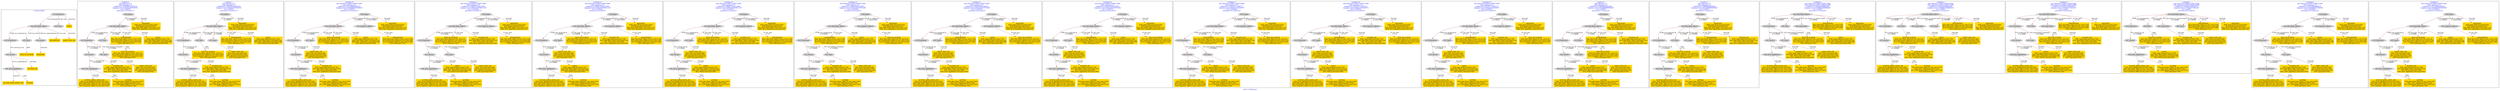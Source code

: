 digraph n0 {
fontcolor="blue"
remincross="true"
label="s08-s-17-edited.xml"
subgraph cluster_0 {
label="1-correct model"
n2[style="filled",color="white",fillcolor="lightgray",label="E12_Production1"];
n3[style="filled",color="white",fillcolor="lightgray",label="E21_Person1"];
n4[style="filled",color="white",fillcolor="lightgray",label="E82_Actor_Appellation1"];
n5[shape="plaintext",style="filled",fillcolor="gold",label="AUTHOR_URI"];
n6[style="filled",color="white",fillcolor="lightgray",label="E22_Man-Made_Object1"];
n7[style="filled",color="white",fillcolor="lightgray",label="E35_Title1"];
n8[style="filled",color="white",fillcolor="lightgray",label="E38_Image1"];
n9[shape="plaintext",style="filled",fillcolor="gold",label="DESCRIPTION"];
n10[style="filled",color="white",fillcolor="lightgray",label="E31_Document1"];
n11[style="filled",color="white",fillcolor="lightgray",label="E55_Type1"];
n12[shape="plaintext",style="filled",fillcolor="gold",label="VIDEO"];
n13[shape="plaintext",style="filled",fillcolor="gold",label="TITLE NO AUTHOR"];
n14[shape="plaintext",style="filled",fillcolor="gold",label="IMAGESRC"];
n15[shape="plaintext",style="filled",fillcolor="gold",label="VIDEO_TYPE_URI"];
n16[shape="plaintext",style="filled",fillcolor="gold",label="AUTHOR_APPELLATION_URI"];
n17[shape="plaintext",style="filled",fillcolor="gold",label="AUTHOR"];
}
subgraph cluster_1 {
label="candidate 0\nlink coherence:1.0\nnode coherence:1.0\nconfidence:0.31920962343262216\nmapping score:0.4814032078108741\ncost:13.99939\n-precision:0.79-recall:0.73"
n19[style="filled",color="white",fillcolor="lightgray",label="E12_Production1"];
n20[style="filled",color="white",fillcolor="lightgray",label="E21_Person1"];
n21[style="filled",color="white",fillcolor="lightgray",label="E55_Type1"];
n22[style="filled",color="white",fillcolor="lightgray",label="E82_Actor_Appellation1"];
n23[style="filled",color="white",fillcolor="lightgray",label="E22_Man-Made_Object1"];
n24[style="filled",color="white",fillcolor="lightgray",label="E35_Title1"];
n25[style="filled",color="white",fillcolor="lightgray",label="E38_Image1"];
n26[shape="plaintext",style="filled",fillcolor="gold",label="DESCRIPTION\n[E22_Man-Made_Object,P3_has_note,0.316]\n[E73_Information_Object,P3_has_note,0.29]\n[E33_Linguistic_Object,P3_has_note,0.266]\n[E35_Title,label,0.127]"];
n27[shape="plaintext",style="filled",fillcolor="gold",label="VIDEO\n[E40_Legal_Body,classLink,0.744]\n[E22_Man-Made_Object,classLink,0.14]\n[E82_Actor_Appellation,classLink,0.058]\n[E21_Person,classLink,0.058]"];
n28[shape="plaintext",style="filled",fillcolor="gold",label="TITLE NO AUTHOR\n[E22_Man-Made_Object,P3_has_note,0.3]\n[E73_Information_Object,P3_has_note,0.274]\n[E33_Linguistic_Object,P3_has_note,0.238]\n[E35_Title,label,0.187]"];
n29[shape="plaintext",style="filled",fillcolor="gold",label="AUTHOR_APPELLATION_URI\n[E82_Actor_Appellation,classLink,0.944]\n[E22_Man-Made_Object,P3_has_note,0.022]\n[E73_Information_Object,P3_has_note,0.019]\n[E33_Linguistic_Object,P3_has_note,0.015]"];
n30[shape="plaintext",style="filled",fillcolor="gold",label="VIDEO_TYPE_URI\n[E55_Type,classLink,0.446]\n[E74_Group,classLink,0.252]\n[E57_Material,classLink,0.224]\n[E55_Type,label,0.078]"];
n31[shape="plaintext",style="filled",fillcolor="gold",label="AUTHOR_URI\n[E40_Legal_Body,classLink,0.726]\n[E22_Man-Made_Object,classLink,0.144]\n[E21_Person,classLink,0.065]\n[E82_Actor_Appellation,classLink,0.064]"];
n32[shape="plaintext",style="filled",fillcolor="gold",label="AUTHOR\n[E22_Man-Made_Object,P3_has_note,0.303]\n[E82_Actor_Appellation,label,0.252]\n[E73_Information_Object,P3_has_note,0.251]\n[E35_Title,label,0.194]"];
n33[shape="plaintext",style="filled",fillcolor="gold",label="IMAGESRC\n[E40_Legal_Body,classLink,0.634]\n[E38_Image,classLink,0.203]\n[E22_Man-Made_Object,classLink,0.113]\n[E82_Actor_Appellation,classLink,0.05]"];
}
subgraph cluster_2 {
label="candidate 1\nlink coherence:1.0\nnode coherence:1.0\nconfidence:0.31920962343262216\nmapping score:0.4814032078108741\ncost:13.99943\n-precision:0.79-recall:0.73"
n35[style="filled",color="white",fillcolor="lightgray",label="E12_Production1"];
n36[style="filled",color="white",fillcolor="lightgray",label="E21_Person1"];
n37[style="filled",color="white",fillcolor="lightgray",label="E82_Actor_Appellation1"];
n38[style="filled",color="white",fillcolor="lightgray",label="E22_Man-Made_Object1"];
n39[style="filled",color="white",fillcolor="lightgray",label="E35_Title1"];
n40[style="filled",color="white",fillcolor="lightgray",label="E55_Type2"];
n41[style="filled",color="white",fillcolor="lightgray",label="E38_Image1"];
n42[shape="plaintext",style="filled",fillcolor="gold",label="DESCRIPTION\n[E22_Man-Made_Object,P3_has_note,0.316]\n[E73_Information_Object,P3_has_note,0.29]\n[E33_Linguistic_Object,P3_has_note,0.266]\n[E35_Title,label,0.127]"];
n43[shape="plaintext",style="filled",fillcolor="gold",label="VIDEO\n[E40_Legal_Body,classLink,0.744]\n[E22_Man-Made_Object,classLink,0.14]\n[E82_Actor_Appellation,classLink,0.058]\n[E21_Person,classLink,0.058]"];
n44[shape="plaintext",style="filled",fillcolor="gold",label="TITLE NO AUTHOR\n[E22_Man-Made_Object,P3_has_note,0.3]\n[E73_Information_Object,P3_has_note,0.274]\n[E33_Linguistic_Object,P3_has_note,0.238]\n[E35_Title,label,0.187]"];
n45[shape="plaintext",style="filled",fillcolor="gold",label="VIDEO_TYPE_URI\n[E55_Type,classLink,0.446]\n[E74_Group,classLink,0.252]\n[E57_Material,classLink,0.224]\n[E55_Type,label,0.078]"];
n46[shape="plaintext",style="filled",fillcolor="gold",label="AUTHOR_APPELLATION_URI\n[E82_Actor_Appellation,classLink,0.944]\n[E22_Man-Made_Object,P3_has_note,0.022]\n[E73_Information_Object,P3_has_note,0.019]\n[E33_Linguistic_Object,P3_has_note,0.015]"];
n47[shape="plaintext",style="filled",fillcolor="gold",label="AUTHOR_URI\n[E40_Legal_Body,classLink,0.726]\n[E22_Man-Made_Object,classLink,0.144]\n[E21_Person,classLink,0.065]\n[E82_Actor_Appellation,classLink,0.064]"];
n48[shape="plaintext",style="filled",fillcolor="gold",label="AUTHOR\n[E22_Man-Made_Object,P3_has_note,0.303]\n[E82_Actor_Appellation,label,0.252]\n[E73_Information_Object,P3_has_note,0.251]\n[E35_Title,label,0.194]"];
n49[shape="plaintext",style="filled",fillcolor="gold",label="IMAGESRC\n[E40_Legal_Body,classLink,0.634]\n[E38_Image,classLink,0.203]\n[E22_Man-Made_Object,classLink,0.113]\n[E82_Actor_Appellation,classLink,0.05]"];
}
subgraph cluster_3 {
label="candidate 10\nlink coherence:0.9285714285714286\nnode coherence:1.0\nconfidence:0.3271468428596732\nmapping score:0.48404894761989103\ncost:113.009572\n-precision:0.57-recall:0.53"
n51[style="filled",color="white",fillcolor="lightgray",label="E12_Production1"];
n52[style="filled",color="white",fillcolor="lightgray",label="E21_Person1"];
n53[style="filled",color="white",fillcolor="lightgray",label="E82_Actor_Appellation1"];
n54[style="filled",color="white",fillcolor="lightgray",label="E22_Man-Made_Object1"];
n55[style="filled",color="white",fillcolor="lightgray",label="E55_Type3"];
n56[style="filled",color="white",fillcolor="lightgray",label="E38_Image1"];
n57[style="filled",color="white",fillcolor="lightgray",label="E33_Linguistic_Object2"];
n58[shape="plaintext",style="filled",fillcolor="gold",label="TITLE NO AUTHOR\n[E22_Man-Made_Object,P3_has_note,0.3]\n[E73_Information_Object,P3_has_note,0.274]\n[E33_Linguistic_Object,P3_has_note,0.238]\n[E35_Title,label,0.187]"];
n59[shape="plaintext",style="filled",fillcolor="gold",label="DESCRIPTION\n[E22_Man-Made_Object,P3_has_note,0.316]\n[E73_Information_Object,P3_has_note,0.29]\n[E33_Linguistic_Object,P3_has_note,0.266]\n[E35_Title,label,0.127]"];
n60[shape="plaintext",style="filled",fillcolor="gold",label="VIDEO\n[E40_Legal_Body,classLink,0.744]\n[E22_Man-Made_Object,classLink,0.14]\n[E82_Actor_Appellation,classLink,0.058]\n[E21_Person,classLink,0.058]"];
n61[shape="plaintext",style="filled",fillcolor="gold",label="AUTHOR_APPELLATION_URI\n[E82_Actor_Appellation,classLink,0.944]\n[E22_Man-Made_Object,P3_has_note,0.022]\n[E73_Information_Object,P3_has_note,0.019]\n[E33_Linguistic_Object,P3_has_note,0.015]"];
n62[shape="plaintext",style="filled",fillcolor="gold",label="VIDEO_TYPE_URI\n[E55_Type,classLink,0.446]\n[E74_Group,classLink,0.252]\n[E57_Material,classLink,0.224]\n[E55_Type,label,0.078]"];
n63[shape="plaintext",style="filled",fillcolor="gold",label="AUTHOR_URI\n[E40_Legal_Body,classLink,0.726]\n[E22_Man-Made_Object,classLink,0.144]\n[E21_Person,classLink,0.065]\n[E82_Actor_Appellation,classLink,0.064]"];
n64[shape="plaintext",style="filled",fillcolor="gold",label="AUTHOR\n[E22_Man-Made_Object,P3_has_note,0.303]\n[E82_Actor_Appellation,label,0.252]\n[E73_Information_Object,P3_has_note,0.251]\n[E35_Title,label,0.194]"];
n65[shape="plaintext",style="filled",fillcolor="gold",label="IMAGESRC\n[E40_Legal_Body,classLink,0.634]\n[E38_Image,classLink,0.203]\n[E22_Man-Made_Object,classLink,0.113]\n[E82_Actor_Appellation,classLink,0.05]"];
}
subgraph cluster_4 {
label="candidate 11\nlink coherence:0.9285714285714286\nnode coherence:1.0\nconfidence:0.32680712342733464\nmapping score:0.48393570780911155\ncost:113.009492\n-precision:0.5-recall:0.47"
n67[style="filled",color="white",fillcolor="lightgray",label="E12_Production1"];
n68[style="filled",color="white",fillcolor="lightgray",label="E21_Person1"];
n69[style="filled",color="white",fillcolor="lightgray",label="E55_Type1"];
n70[style="filled",color="white",fillcolor="lightgray",label="E82_Actor_Appellation1"];
n71[style="filled",color="white",fillcolor="lightgray",label="E22_Man-Made_Object1"];
n72[style="filled",color="white",fillcolor="lightgray",label="E38_Image1"];
n73[style="filled",color="white",fillcolor="lightgray",label="E33_Linguistic_Object2"];
n74[shape="plaintext",style="filled",fillcolor="gold",label="TITLE NO AUTHOR\n[E22_Man-Made_Object,P3_has_note,0.3]\n[E73_Information_Object,P3_has_note,0.274]\n[E33_Linguistic_Object,P3_has_note,0.238]\n[E35_Title,label,0.187]"];
n75[shape="plaintext",style="filled",fillcolor="gold",label="DESCRIPTION\n[E22_Man-Made_Object,P3_has_note,0.316]\n[E73_Information_Object,P3_has_note,0.29]\n[E33_Linguistic_Object,P3_has_note,0.266]\n[E35_Title,label,0.127]"];
n76[shape="plaintext",style="filled",fillcolor="gold",label="AUTHOR_URI\n[E40_Legal_Body,classLink,0.726]\n[E22_Man-Made_Object,classLink,0.144]\n[E21_Person,classLink,0.065]\n[E82_Actor_Appellation,classLink,0.064]"];
n77[shape="plaintext",style="filled",fillcolor="gold",label="AUTHOR_APPELLATION_URI\n[E82_Actor_Appellation,classLink,0.944]\n[E22_Man-Made_Object,P3_has_note,0.022]\n[E73_Information_Object,P3_has_note,0.019]\n[E33_Linguistic_Object,P3_has_note,0.015]"];
n78[shape="plaintext",style="filled",fillcolor="gold",label="VIDEO_TYPE_URI\n[E55_Type,classLink,0.446]\n[E74_Group,classLink,0.252]\n[E57_Material,classLink,0.224]\n[E55_Type,label,0.078]"];
n79[shape="plaintext",style="filled",fillcolor="gold",label="VIDEO\n[E40_Legal_Body,classLink,0.744]\n[E22_Man-Made_Object,classLink,0.14]\n[E82_Actor_Appellation,classLink,0.058]\n[E21_Person,classLink,0.058]"];
n80[shape="plaintext",style="filled",fillcolor="gold",label="AUTHOR\n[E22_Man-Made_Object,P3_has_note,0.303]\n[E82_Actor_Appellation,label,0.252]\n[E73_Information_Object,P3_has_note,0.251]\n[E35_Title,label,0.194]"];
n81[shape="plaintext",style="filled",fillcolor="gold",label="IMAGESRC\n[E40_Legal_Body,classLink,0.634]\n[E38_Image,classLink,0.203]\n[E22_Man-Made_Object,classLink,0.113]\n[E82_Actor_Appellation,classLink,0.05]"];
}
subgraph cluster_5 {
label="candidate 12\nlink coherence:0.9285714285714286\nnode coherence:1.0\nconfidence:0.32680712342733464\nmapping score:0.48393570780911155\ncost:113.009532\n-precision:0.5-recall:0.47"
n83[style="filled",color="white",fillcolor="lightgray",label="E12_Production1"];
n84[style="filled",color="white",fillcolor="lightgray",label="E21_Person1"];
n85[style="filled",color="white",fillcolor="lightgray",label="E82_Actor_Appellation1"];
n86[style="filled",color="white",fillcolor="lightgray",label="E22_Man-Made_Object1"];
n87[style="filled",color="white",fillcolor="lightgray",label="E55_Type2"];
n88[style="filled",color="white",fillcolor="lightgray",label="E38_Image1"];
n89[style="filled",color="white",fillcolor="lightgray",label="E33_Linguistic_Object2"];
n90[shape="plaintext",style="filled",fillcolor="gold",label="TITLE NO AUTHOR\n[E22_Man-Made_Object,P3_has_note,0.3]\n[E73_Information_Object,P3_has_note,0.274]\n[E33_Linguistic_Object,P3_has_note,0.238]\n[E35_Title,label,0.187]"];
n91[shape="plaintext",style="filled",fillcolor="gold",label="DESCRIPTION\n[E22_Man-Made_Object,P3_has_note,0.316]\n[E73_Information_Object,P3_has_note,0.29]\n[E33_Linguistic_Object,P3_has_note,0.266]\n[E35_Title,label,0.127]"];
n92[shape="plaintext",style="filled",fillcolor="gold",label="AUTHOR_URI\n[E40_Legal_Body,classLink,0.726]\n[E22_Man-Made_Object,classLink,0.144]\n[E21_Person,classLink,0.065]\n[E82_Actor_Appellation,classLink,0.064]"];
n93[shape="plaintext",style="filled",fillcolor="gold",label="VIDEO_TYPE_URI\n[E55_Type,classLink,0.446]\n[E74_Group,classLink,0.252]\n[E57_Material,classLink,0.224]\n[E55_Type,label,0.078]"];
n94[shape="plaintext",style="filled",fillcolor="gold",label="AUTHOR_APPELLATION_URI\n[E82_Actor_Appellation,classLink,0.944]\n[E22_Man-Made_Object,P3_has_note,0.022]\n[E73_Information_Object,P3_has_note,0.019]\n[E33_Linguistic_Object,P3_has_note,0.015]"];
n95[shape="plaintext",style="filled",fillcolor="gold",label="VIDEO\n[E40_Legal_Body,classLink,0.744]\n[E22_Man-Made_Object,classLink,0.14]\n[E82_Actor_Appellation,classLink,0.058]\n[E21_Person,classLink,0.058]"];
n96[shape="plaintext",style="filled",fillcolor="gold",label="AUTHOR\n[E22_Man-Made_Object,P3_has_note,0.303]\n[E82_Actor_Appellation,label,0.252]\n[E73_Information_Object,P3_has_note,0.251]\n[E35_Title,label,0.194]"];
n97[shape="plaintext",style="filled",fillcolor="gold",label="IMAGESRC\n[E40_Legal_Body,classLink,0.634]\n[E38_Image,classLink,0.203]\n[E22_Man-Made_Object,classLink,0.113]\n[E82_Actor_Appellation,classLink,0.05]"];
}
subgraph cluster_6 {
label="candidate 13\nlink coherence:0.9285714285714286\nnode coherence:1.0\nconfidence:0.32680712342733464\nmapping score:0.48393570780911155\ncost:113.009572\n-precision:0.5-recall:0.47"
n99[style="filled",color="white",fillcolor="lightgray",label="E12_Production1"];
n100[style="filled",color="white",fillcolor="lightgray",label="E21_Person1"];
n101[style="filled",color="white",fillcolor="lightgray",label="E82_Actor_Appellation1"];
n102[style="filled",color="white",fillcolor="lightgray",label="E22_Man-Made_Object1"];
n103[style="filled",color="white",fillcolor="lightgray",label="E55_Type3"];
n104[style="filled",color="white",fillcolor="lightgray",label="E38_Image1"];
n105[style="filled",color="white",fillcolor="lightgray",label="E33_Linguistic_Object2"];
n106[shape="plaintext",style="filled",fillcolor="gold",label="TITLE NO AUTHOR\n[E22_Man-Made_Object,P3_has_note,0.3]\n[E73_Information_Object,P3_has_note,0.274]\n[E33_Linguistic_Object,P3_has_note,0.238]\n[E35_Title,label,0.187]"];
n107[shape="plaintext",style="filled",fillcolor="gold",label="DESCRIPTION\n[E22_Man-Made_Object,P3_has_note,0.316]\n[E73_Information_Object,P3_has_note,0.29]\n[E33_Linguistic_Object,P3_has_note,0.266]\n[E35_Title,label,0.127]"];
n108[shape="plaintext",style="filled",fillcolor="gold",label="AUTHOR_URI\n[E40_Legal_Body,classLink,0.726]\n[E22_Man-Made_Object,classLink,0.144]\n[E21_Person,classLink,0.065]\n[E82_Actor_Appellation,classLink,0.064]"];
n109[shape="plaintext",style="filled",fillcolor="gold",label="AUTHOR_APPELLATION_URI\n[E82_Actor_Appellation,classLink,0.944]\n[E22_Man-Made_Object,P3_has_note,0.022]\n[E73_Information_Object,P3_has_note,0.019]\n[E33_Linguistic_Object,P3_has_note,0.015]"];
n110[shape="plaintext",style="filled",fillcolor="gold",label="VIDEO_TYPE_URI\n[E55_Type,classLink,0.446]\n[E74_Group,classLink,0.252]\n[E57_Material,classLink,0.224]\n[E55_Type,label,0.078]"];
n111[shape="plaintext",style="filled",fillcolor="gold",label="VIDEO\n[E40_Legal_Body,classLink,0.744]\n[E22_Man-Made_Object,classLink,0.14]\n[E82_Actor_Appellation,classLink,0.058]\n[E21_Person,classLink,0.058]"];
n112[shape="plaintext",style="filled",fillcolor="gold",label="AUTHOR\n[E22_Man-Made_Object,P3_has_note,0.303]\n[E82_Actor_Appellation,label,0.252]\n[E73_Information_Object,P3_has_note,0.251]\n[E35_Title,label,0.194]"];
n113[shape="plaintext",style="filled",fillcolor="gold",label="IMAGESRC\n[E40_Legal_Body,classLink,0.634]\n[E38_Image,classLink,0.203]\n[E22_Man-Made_Object,classLink,0.113]\n[E82_Actor_Appellation,classLink,0.05]"];
}
subgraph cluster_7 {
label="candidate 14\nlink coherence:0.9285714285714286\nnode coherence:1.0\nconfidence:0.32554443081220974\nmapping score:0.48351481027073656\ncost:113.009492\n-precision:0.64-recall:0.6"
n115[style="filled",color="white",fillcolor="lightgray",label="E12_Production1"];
n116[style="filled",color="white",fillcolor="lightgray",label="E21_Person1"];
n117[style="filled",color="white",fillcolor="lightgray",label="E55_Type1"];
n118[style="filled",color="white",fillcolor="lightgray",label="E82_Actor_Appellation1"];
n119[style="filled",color="white",fillcolor="lightgray",label="E22_Man-Made_Object1"];
n120[style="filled",color="white",fillcolor="lightgray",label="E38_Image1"];
n121[style="filled",color="white",fillcolor="lightgray",label="E33_Linguistic_Object2"];
n122[shape="plaintext",style="filled",fillcolor="gold",label="TITLE NO AUTHOR\n[E22_Man-Made_Object,P3_has_note,0.3]\n[E73_Information_Object,P3_has_note,0.274]\n[E33_Linguistic_Object,P3_has_note,0.238]\n[E35_Title,label,0.187]"];
n123[shape="plaintext",style="filled",fillcolor="gold",label="DESCRIPTION\n[E22_Man-Made_Object,P3_has_note,0.316]\n[E73_Information_Object,P3_has_note,0.29]\n[E33_Linguistic_Object,P3_has_note,0.266]\n[E35_Title,label,0.127]"];
n124[shape="plaintext",style="filled",fillcolor="gold",label="VIDEO\n[E40_Legal_Body,classLink,0.744]\n[E22_Man-Made_Object,classLink,0.14]\n[E82_Actor_Appellation,classLink,0.058]\n[E21_Person,classLink,0.058]"];
n125[shape="plaintext",style="filled",fillcolor="gold",label="AUTHOR_APPELLATION_URI\n[E82_Actor_Appellation,classLink,0.944]\n[E22_Man-Made_Object,P3_has_note,0.022]\n[E73_Information_Object,P3_has_note,0.019]\n[E33_Linguistic_Object,P3_has_note,0.015]"];
n126[shape="plaintext",style="filled",fillcolor="gold",label="VIDEO_TYPE_URI\n[E55_Type,classLink,0.446]\n[E74_Group,classLink,0.252]\n[E57_Material,classLink,0.224]\n[E55_Type,label,0.078]"];
n127[shape="plaintext",style="filled",fillcolor="gold",label="AUTHOR_URI\n[E40_Legal_Body,classLink,0.726]\n[E22_Man-Made_Object,classLink,0.144]\n[E21_Person,classLink,0.065]\n[E82_Actor_Appellation,classLink,0.064]"];
n128[shape="plaintext",style="filled",fillcolor="gold",label="AUTHOR\n[E22_Man-Made_Object,P3_has_note,0.303]\n[E82_Actor_Appellation,label,0.252]\n[E73_Information_Object,P3_has_note,0.251]\n[E35_Title,label,0.194]"];
n129[shape="plaintext",style="filled",fillcolor="gold",label="IMAGESRC\n[E40_Legal_Body,classLink,0.634]\n[E38_Image,classLink,0.203]\n[E22_Man-Made_Object,classLink,0.113]\n[E82_Actor_Appellation,classLink,0.05]"];
}
subgraph cluster_8 {
label="candidate 15\nlink coherence:0.9285714285714286\nnode coherence:1.0\nconfidence:0.32554443081220974\nmapping score:0.48351481027073656\ncost:113.009532\n-precision:0.64-recall:0.6"
n131[style="filled",color="white",fillcolor="lightgray",label="E12_Production1"];
n132[style="filled",color="white",fillcolor="lightgray",label="E21_Person1"];
n133[style="filled",color="white",fillcolor="lightgray",label="E82_Actor_Appellation1"];
n134[style="filled",color="white",fillcolor="lightgray",label="E22_Man-Made_Object1"];
n135[style="filled",color="white",fillcolor="lightgray",label="E55_Type2"];
n136[style="filled",color="white",fillcolor="lightgray",label="E38_Image1"];
n137[style="filled",color="white",fillcolor="lightgray",label="E33_Linguistic_Object2"];
n138[shape="plaintext",style="filled",fillcolor="gold",label="TITLE NO AUTHOR\n[E22_Man-Made_Object,P3_has_note,0.3]\n[E73_Information_Object,P3_has_note,0.274]\n[E33_Linguistic_Object,P3_has_note,0.238]\n[E35_Title,label,0.187]"];
n139[shape="plaintext",style="filled",fillcolor="gold",label="DESCRIPTION\n[E22_Man-Made_Object,P3_has_note,0.316]\n[E73_Information_Object,P3_has_note,0.29]\n[E33_Linguistic_Object,P3_has_note,0.266]\n[E35_Title,label,0.127]"];
n140[shape="plaintext",style="filled",fillcolor="gold",label="VIDEO\n[E40_Legal_Body,classLink,0.744]\n[E22_Man-Made_Object,classLink,0.14]\n[E82_Actor_Appellation,classLink,0.058]\n[E21_Person,classLink,0.058]"];
n141[shape="plaintext",style="filled",fillcolor="gold",label="VIDEO_TYPE_URI\n[E55_Type,classLink,0.446]\n[E74_Group,classLink,0.252]\n[E57_Material,classLink,0.224]\n[E55_Type,label,0.078]"];
n142[shape="plaintext",style="filled",fillcolor="gold",label="AUTHOR_APPELLATION_URI\n[E82_Actor_Appellation,classLink,0.944]\n[E22_Man-Made_Object,P3_has_note,0.022]\n[E73_Information_Object,P3_has_note,0.019]\n[E33_Linguistic_Object,P3_has_note,0.015]"];
n143[shape="plaintext",style="filled",fillcolor="gold",label="AUTHOR_URI\n[E40_Legal_Body,classLink,0.726]\n[E22_Man-Made_Object,classLink,0.144]\n[E21_Person,classLink,0.065]\n[E82_Actor_Appellation,classLink,0.064]"];
n144[shape="plaintext",style="filled",fillcolor="gold",label="AUTHOR\n[E22_Man-Made_Object,P3_has_note,0.303]\n[E82_Actor_Appellation,label,0.252]\n[E73_Information_Object,P3_has_note,0.251]\n[E35_Title,label,0.194]"];
n145[shape="plaintext",style="filled",fillcolor="gold",label="IMAGESRC\n[E40_Legal_Body,classLink,0.634]\n[E38_Image,classLink,0.203]\n[E22_Man-Made_Object,classLink,0.113]\n[E82_Actor_Appellation,classLink,0.05]"];
}
subgraph cluster_9 {
label="candidate 16\nlink coherence:0.9285714285714286\nnode coherence:1.0\nconfidence:0.32554443081220974\nmapping score:0.48351481027073656\ncost:113.009572\n-precision:0.64-recall:0.6"
n147[style="filled",color="white",fillcolor="lightgray",label="E12_Production1"];
n148[style="filled",color="white",fillcolor="lightgray",label="E21_Person1"];
n149[style="filled",color="white",fillcolor="lightgray",label="E82_Actor_Appellation1"];
n150[style="filled",color="white",fillcolor="lightgray",label="E22_Man-Made_Object1"];
n151[style="filled",color="white",fillcolor="lightgray",label="E55_Type3"];
n152[style="filled",color="white",fillcolor="lightgray",label="E38_Image1"];
n153[style="filled",color="white",fillcolor="lightgray",label="E33_Linguistic_Object2"];
n154[shape="plaintext",style="filled",fillcolor="gold",label="TITLE NO AUTHOR\n[E22_Man-Made_Object,P3_has_note,0.3]\n[E73_Information_Object,P3_has_note,0.274]\n[E33_Linguistic_Object,P3_has_note,0.238]\n[E35_Title,label,0.187]"];
n155[shape="plaintext",style="filled",fillcolor="gold",label="DESCRIPTION\n[E22_Man-Made_Object,P3_has_note,0.316]\n[E73_Information_Object,P3_has_note,0.29]\n[E33_Linguistic_Object,P3_has_note,0.266]\n[E35_Title,label,0.127]"];
n156[shape="plaintext",style="filled",fillcolor="gold",label="VIDEO\n[E40_Legal_Body,classLink,0.744]\n[E22_Man-Made_Object,classLink,0.14]\n[E82_Actor_Appellation,classLink,0.058]\n[E21_Person,classLink,0.058]"];
n157[shape="plaintext",style="filled",fillcolor="gold",label="AUTHOR_APPELLATION_URI\n[E82_Actor_Appellation,classLink,0.944]\n[E22_Man-Made_Object,P3_has_note,0.022]\n[E73_Information_Object,P3_has_note,0.019]\n[E33_Linguistic_Object,P3_has_note,0.015]"];
n158[shape="plaintext",style="filled",fillcolor="gold",label="VIDEO_TYPE_URI\n[E55_Type,classLink,0.446]\n[E74_Group,classLink,0.252]\n[E57_Material,classLink,0.224]\n[E55_Type,label,0.078]"];
n159[shape="plaintext",style="filled",fillcolor="gold",label="AUTHOR_URI\n[E40_Legal_Body,classLink,0.726]\n[E22_Man-Made_Object,classLink,0.144]\n[E21_Person,classLink,0.065]\n[E82_Actor_Appellation,classLink,0.064]"];
n160[shape="plaintext",style="filled",fillcolor="gold",label="AUTHOR\n[E22_Man-Made_Object,P3_has_note,0.303]\n[E82_Actor_Appellation,label,0.252]\n[E73_Information_Object,P3_has_note,0.251]\n[E35_Title,label,0.194]"];
n161[shape="plaintext",style="filled",fillcolor="gold",label="IMAGESRC\n[E40_Legal_Body,classLink,0.634]\n[E38_Image,classLink,0.203]\n[E22_Man-Made_Object,classLink,0.113]\n[E82_Actor_Appellation,classLink,0.05]"];
}
subgraph cluster_10 {
label="candidate 17\nlink coherence:0.9285714285714286\nnode coherence:1.0\nconfidence:0.32520471137987117\nmapping score:0.4834015704599571\ncost:113.009492\n-precision:0.57-recall:0.53"
n163[style="filled",color="white",fillcolor="lightgray",label="E12_Production1"];
n164[style="filled",color="white",fillcolor="lightgray",label="E21_Person1"];
n165[style="filled",color="white",fillcolor="lightgray",label="E55_Type1"];
n166[style="filled",color="white",fillcolor="lightgray",label="E82_Actor_Appellation1"];
n167[style="filled",color="white",fillcolor="lightgray",label="E22_Man-Made_Object1"];
n168[style="filled",color="white",fillcolor="lightgray",label="E38_Image1"];
n169[style="filled",color="white",fillcolor="lightgray",label="E33_Linguistic_Object2"];
n170[shape="plaintext",style="filled",fillcolor="gold",label="TITLE NO AUTHOR\n[E22_Man-Made_Object,P3_has_note,0.3]\n[E73_Information_Object,P3_has_note,0.274]\n[E33_Linguistic_Object,P3_has_note,0.238]\n[E35_Title,label,0.187]"];
n171[shape="plaintext",style="filled",fillcolor="gold",label="DESCRIPTION\n[E22_Man-Made_Object,P3_has_note,0.316]\n[E73_Information_Object,P3_has_note,0.29]\n[E33_Linguistic_Object,P3_has_note,0.266]\n[E35_Title,label,0.127]"];
n172[shape="plaintext",style="filled",fillcolor="gold",label="AUTHOR_URI\n[E40_Legal_Body,classLink,0.726]\n[E22_Man-Made_Object,classLink,0.144]\n[E21_Person,classLink,0.065]\n[E82_Actor_Appellation,classLink,0.064]"];
n173[shape="plaintext",style="filled",fillcolor="gold",label="AUTHOR_APPELLATION_URI\n[E82_Actor_Appellation,classLink,0.944]\n[E22_Man-Made_Object,P3_has_note,0.022]\n[E73_Information_Object,P3_has_note,0.019]\n[E33_Linguistic_Object,P3_has_note,0.015]"];
n174[shape="plaintext",style="filled",fillcolor="gold",label="VIDEO_TYPE_URI\n[E55_Type,classLink,0.446]\n[E74_Group,classLink,0.252]\n[E57_Material,classLink,0.224]\n[E55_Type,label,0.078]"];
n175[shape="plaintext",style="filled",fillcolor="gold",label="VIDEO\n[E40_Legal_Body,classLink,0.744]\n[E22_Man-Made_Object,classLink,0.14]\n[E82_Actor_Appellation,classLink,0.058]\n[E21_Person,classLink,0.058]"];
n176[shape="plaintext",style="filled",fillcolor="gold",label="AUTHOR\n[E22_Man-Made_Object,P3_has_note,0.303]\n[E82_Actor_Appellation,label,0.252]\n[E73_Information_Object,P3_has_note,0.251]\n[E35_Title,label,0.194]"];
n177[shape="plaintext",style="filled",fillcolor="gold",label="IMAGESRC\n[E40_Legal_Body,classLink,0.634]\n[E38_Image,classLink,0.203]\n[E22_Man-Made_Object,classLink,0.113]\n[E82_Actor_Appellation,classLink,0.05]"];
}
subgraph cluster_11 {
label="candidate 18\nlink coherence:0.9285714285714286\nnode coherence:1.0\nconfidence:0.32520471137987117\nmapping score:0.4834015704599571\ncost:113.009532\n-precision:0.57-recall:0.53"
n179[style="filled",color="white",fillcolor="lightgray",label="E12_Production1"];
n180[style="filled",color="white",fillcolor="lightgray",label="E21_Person1"];
n181[style="filled",color="white",fillcolor="lightgray",label="E82_Actor_Appellation1"];
n182[style="filled",color="white",fillcolor="lightgray",label="E22_Man-Made_Object1"];
n183[style="filled",color="white",fillcolor="lightgray",label="E55_Type2"];
n184[style="filled",color="white",fillcolor="lightgray",label="E38_Image1"];
n185[style="filled",color="white",fillcolor="lightgray",label="E33_Linguistic_Object2"];
n186[shape="plaintext",style="filled",fillcolor="gold",label="TITLE NO AUTHOR\n[E22_Man-Made_Object,P3_has_note,0.3]\n[E73_Information_Object,P3_has_note,0.274]\n[E33_Linguistic_Object,P3_has_note,0.238]\n[E35_Title,label,0.187]"];
n187[shape="plaintext",style="filled",fillcolor="gold",label="DESCRIPTION\n[E22_Man-Made_Object,P3_has_note,0.316]\n[E73_Information_Object,P3_has_note,0.29]\n[E33_Linguistic_Object,P3_has_note,0.266]\n[E35_Title,label,0.127]"];
n188[shape="plaintext",style="filled",fillcolor="gold",label="AUTHOR_URI\n[E40_Legal_Body,classLink,0.726]\n[E22_Man-Made_Object,classLink,0.144]\n[E21_Person,classLink,0.065]\n[E82_Actor_Appellation,classLink,0.064]"];
n189[shape="plaintext",style="filled",fillcolor="gold",label="VIDEO_TYPE_URI\n[E55_Type,classLink,0.446]\n[E74_Group,classLink,0.252]\n[E57_Material,classLink,0.224]\n[E55_Type,label,0.078]"];
n190[shape="plaintext",style="filled",fillcolor="gold",label="AUTHOR_APPELLATION_URI\n[E82_Actor_Appellation,classLink,0.944]\n[E22_Man-Made_Object,P3_has_note,0.022]\n[E73_Information_Object,P3_has_note,0.019]\n[E33_Linguistic_Object,P3_has_note,0.015]"];
n191[shape="plaintext",style="filled",fillcolor="gold",label="VIDEO\n[E40_Legal_Body,classLink,0.744]\n[E22_Man-Made_Object,classLink,0.14]\n[E82_Actor_Appellation,classLink,0.058]\n[E21_Person,classLink,0.058]"];
n192[shape="plaintext",style="filled",fillcolor="gold",label="AUTHOR\n[E22_Man-Made_Object,P3_has_note,0.303]\n[E82_Actor_Appellation,label,0.252]\n[E73_Information_Object,P3_has_note,0.251]\n[E35_Title,label,0.194]"];
n193[shape="plaintext",style="filled",fillcolor="gold",label="IMAGESRC\n[E40_Legal_Body,classLink,0.634]\n[E38_Image,classLink,0.203]\n[E22_Man-Made_Object,classLink,0.113]\n[E82_Actor_Appellation,classLink,0.05]"];
}
subgraph cluster_12 {
label="candidate 19\nlink coherence:0.9285714285714286\nnode coherence:1.0\nconfidence:0.32520471137987117\nmapping score:0.4834015704599571\ncost:113.009572\n-precision:0.57-recall:0.53"
n195[style="filled",color="white",fillcolor="lightgray",label="E12_Production1"];
n196[style="filled",color="white",fillcolor="lightgray",label="E21_Person1"];
n197[style="filled",color="white",fillcolor="lightgray",label="E82_Actor_Appellation1"];
n198[style="filled",color="white",fillcolor="lightgray",label="E22_Man-Made_Object1"];
n199[style="filled",color="white",fillcolor="lightgray",label="E55_Type3"];
n200[style="filled",color="white",fillcolor="lightgray",label="E38_Image1"];
n201[style="filled",color="white",fillcolor="lightgray",label="E33_Linguistic_Object2"];
n202[shape="plaintext",style="filled",fillcolor="gold",label="TITLE NO AUTHOR\n[E22_Man-Made_Object,P3_has_note,0.3]\n[E73_Information_Object,P3_has_note,0.274]\n[E33_Linguistic_Object,P3_has_note,0.238]\n[E35_Title,label,0.187]"];
n203[shape="plaintext",style="filled",fillcolor="gold",label="DESCRIPTION\n[E22_Man-Made_Object,P3_has_note,0.316]\n[E73_Information_Object,P3_has_note,0.29]\n[E33_Linguistic_Object,P3_has_note,0.266]\n[E35_Title,label,0.127]"];
n204[shape="plaintext",style="filled",fillcolor="gold",label="AUTHOR_URI\n[E40_Legal_Body,classLink,0.726]\n[E22_Man-Made_Object,classLink,0.144]\n[E21_Person,classLink,0.065]\n[E82_Actor_Appellation,classLink,0.064]"];
n205[shape="plaintext",style="filled",fillcolor="gold",label="AUTHOR_APPELLATION_URI\n[E82_Actor_Appellation,classLink,0.944]\n[E22_Man-Made_Object,P3_has_note,0.022]\n[E73_Information_Object,P3_has_note,0.019]\n[E33_Linguistic_Object,P3_has_note,0.015]"];
n206[shape="plaintext",style="filled",fillcolor="gold",label="VIDEO_TYPE_URI\n[E55_Type,classLink,0.446]\n[E74_Group,classLink,0.252]\n[E57_Material,classLink,0.224]\n[E55_Type,label,0.078]"];
n207[shape="plaintext",style="filled",fillcolor="gold",label="VIDEO\n[E40_Legal_Body,classLink,0.744]\n[E22_Man-Made_Object,classLink,0.14]\n[E82_Actor_Appellation,classLink,0.058]\n[E21_Person,classLink,0.058]"];
n208[shape="plaintext",style="filled",fillcolor="gold",label="AUTHOR\n[E22_Man-Made_Object,P3_has_note,0.303]\n[E82_Actor_Appellation,label,0.252]\n[E73_Information_Object,P3_has_note,0.251]\n[E35_Title,label,0.194]"];
n209[shape="plaintext",style="filled",fillcolor="gold",label="IMAGESRC\n[E40_Legal_Body,classLink,0.634]\n[E38_Image,classLink,0.203]\n[E22_Man-Made_Object,classLink,0.113]\n[E82_Actor_Appellation,classLink,0.05]"];
}
subgraph cluster_13 {
label="candidate 2\nlink coherence:1.0\nnode coherence:1.0\nconfidence:0.3188699040002836\nmapping score:0.48128996800009455\ncost:13.99939\n-precision:0.71-recall:0.67"
n211[style="filled",color="white",fillcolor="lightgray",label="E12_Production1"];
n212[style="filled",color="white",fillcolor="lightgray",label="E21_Person1"];
n213[style="filled",color="white",fillcolor="lightgray",label="E55_Type1"];
n214[style="filled",color="white",fillcolor="lightgray",label="E82_Actor_Appellation1"];
n215[style="filled",color="white",fillcolor="lightgray",label="E22_Man-Made_Object1"];
n216[style="filled",color="white",fillcolor="lightgray",label="E35_Title1"];
n217[style="filled",color="white",fillcolor="lightgray",label="E38_Image1"];
n218[shape="plaintext",style="filled",fillcolor="gold",label="DESCRIPTION\n[E22_Man-Made_Object,P3_has_note,0.316]\n[E73_Information_Object,P3_has_note,0.29]\n[E33_Linguistic_Object,P3_has_note,0.266]\n[E35_Title,label,0.127]"];
n219[shape="plaintext",style="filled",fillcolor="gold",label="AUTHOR_URI\n[E40_Legal_Body,classLink,0.726]\n[E22_Man-Made_Object,classLink,0.144]\n[E21_Person,classLink,0.065]\n[E82_Actor_Appellation,classLink,0.064]"];
n220[shape="plaintext",style="filled",fillcolor="gold",label="TITLE NO AUTHOR\n[E22_Man-Made_Object,P3_has_note,0.3]\n[E73_Information_Object,P3_has_note,0.274]\n[E33_Linguistic_Object,P3_has_note,0.238]\n[E35_Title,label,0.187]"];
n221[shape="plaintext",style="filled",fillcolor="gold",label="AUTHOR_APPELLATION_URI\n[E82_Actor_Appellation,classLink,0.944]\n[E22_Man-Made_Object,P3_has_note,0.022]\n[E73_Information_Object,P3_has_note,0.019]\n[E33_Linguistic_Object,P3_has_note,0.015]"];
n222[shape="plaintext",style="filled",fillcolor="gold",label="VIDEO_TYPE_URI\n[E55_Type,classLink,0.446]\n[E74_Group,classLink,0.252]\n[E57_Material,classLink,0.224]\n[E55_Type,label,0.078]"];
n223[shape="plaintext",style="filled",fillcolor="gold",label="VIDEO\n[E40_Legal_Body,classLink,0.744]\n[E22_Man-Made_Object,classLink,0.14]\n[E82_Actor_Appellation,classLink,0.058]\n[E21_Person,classLink,0.058]"];
n224[shape="plaintext",style="filled",fillcolor="gold",label="AUTHOR\n[E22_Man-Made_Object,P3_has_note,0.303]\n[E82_Actor_Appellation,label,0.252]\n[E73_Information_Object,P3_has_note,0.251]\n[E35_Title,label,0.194]"];
n225[shape="plaintext",style="filled",fillcolor="gold",label="IMAGESRC\n[E40_Legal_Body,classLink,0.634]\n[E38_Image,classLink,0.203]\n[E22_Man-Made_Object,classLink,0.113]\n[E82_Actor_Appellation,classLink,0.05]"];
}
subgraph cluster_14 {
label="candidate 3\nlink coherence:1.0\nnode coherence:1.0\nconfidence:0.3188699040002836\nmapping score:0.48128996800009455\ncost:13.99943\n-precision:0.71-recall:0.67"
n227[style="filled",color="white",fillcolor="lightgray",label="E12_Production1"];
n228[style="filled",color="white",fillcolor="lightgray",label="E21_Person1"];
n229[style="filled",color="white",fillcolor="lightgray",label="E82_Actor_Appellation1"];
n230[style="filled",color="white",fillcolor="lightgray",label="E22_Man-Made_Object1"];
n231[style="filled",color="white",fillcolor="lightgray",label="E35_Title1"];
n232[style="filled",color="white",fillcolor="lightgray",label="E55_Type2"];
n233[style="filled",color="white",fillcolor="lightgray",label="E38_Image1"];
n234[shape="plaintext",style="filled",fillcolor="gold",label="DESCRIPTION\n[E22_Man-Made_Object,P3_has_note,0.316]\n[E73_Information_Object,P3_has_note,0.29]\n[E33_Linguistic_Object,P3_has_note,0.266]\n[E35_Title,label,0.127]"];
n235[shape="plaintext",style="filled",fillcolor="gold",label="AUTHOR_URI\n[E40_Legal_Body,classLink,0.726]\n[E22_Man-Made_Object,classLink,0.144]\n[E21_Person,classLink,0.065]\n[E82_Actor_Appellation,classLink,0.064]"];
n236[shape="plaintext",style="filled",fillcolor="gold",label="TITLE NO AUTHOR\n[E22_Man-Made_Object,P3_has_note,0.3]\n[E73_Information_Object,P3_has_note,0.274]\n[E33_Linguistic_Object,P3_has_note,0.238]\n[E35_Title,label,0.187]"];
n237[shape="plaintext",style="filled",fillcolor="gold",label="VIDEO_TYPE_URI\n[E55_Type,classLink,0.446]\n[E74_Group,classLink,0.252]\n[E57_Material,classLink,0.224]\n[E55_Type,label,0.078]"];
n238[shape="plaintext",style="filled",fillcolor="gold",label="AUTHOR_APPELLATION_URI\n[E82_Actor_Appellation,classLink,0.944]\n[E22_Man-Made_Object,P3_has_note,0.022]\n[E73_Information_Object,P3_has_note,0.019]\n[E33_Linguistic_Object,P3_has_note,0.015]"];
n239[shape="plaintext",style="filled",fillcolor="gold",label="VIDEO\n[E40_Legal_Body,classLink,0.744]\n[E22_Man-Made_Object,classLink,0.14]\n[E82_Actor_Appellation,classLink,0.058]\n[E21_Person,classLink,0.058]"];
n240[shape="plaintext",style="filled",fillcolor="gold",label="AUTHOR\n[E22_Man-Made_Object,P3_has_note,0.303]\n[E82_Actor_Appellation,label,0.252]\n[E73_Information_Object,P3_has_note,0.251]\n[E35_Title,label,0.194]"];
n241[shape="plaintext",style="filled",fillcolor="gold",label="IMAGESRC\n[E40_Legal_Body,classLink,0.634]\n[E38_Image,classLink,0.203]\n[E22_Man-Made_Object,classLink,0.113]\n[E82_Actor_Appellation,classLink,0.05]"];
}
subgraph cluster_15 {
label="candidate 4\nlink coherence:0.9285714285714286\nnode coherence:0.9285714285714286\nconfidence:0.3834229508886168\nmapping score:0.47899812648668183\ncost:13.99947\n-precision:0.71-recall:0.67"
n243[style="filled",color="white",fillcolor="lightgray",label="E12_Production1"];
n244[style="filled",color="white",fillcolor="lightgray",label="E21_Person1"];
n245[style="filled",color="white",fillcolor="lightgray",label="E55_Type1"];
n246[style="filled",color="white",fillcolor="lightgray",label="E82_Actor_Appellation1"];
n247[style="filled",color="white",fillcolor="lightgray",label="E22_Man-Made_Object1"];
n248[style="filled",color="white",fillcolor="lightgray",label="E35_Title1"];
n249[style="filled",color="white",fillcolor="lightgray",label="E40_Legal_Body1"];
n250[shape="plaintext",style="filled",fillcolor="gold",label="VIDEO\n[E40_Legal_Body,classLink,0.744]\n[E22_Man-Made_Object,classLink,0.14]\n[E82_Actor_Appellation,classLink,0.058]\n[E21_Person,classLink,0.058]"];
n251[shape="plaintext",style="filled",fillcolor="gold",label="DESCRIPTION\n[E22_Man-Made_Object,P3_has_note,0.316]\n[E73_Information_Object,P3_has_note,0.29]\n[E33_Linguistic_Object,P3_has_note,0.266]\n[E35_Title,label,0.127]"];
n252[shape="plaintext",style="filled",fillcolor="gold",label="IMAGESRC\n[E40_Legal_Body,classLink,0.634]\n[E38_Image,classLink,0.203]\n[E22_Man-Made_Object,classLink,0.113]\n[E82_Actor_Appellation,classLink,0.05]"];
n253[shape="plaintext",style="filled",fillcolor="gold",label="TITLE NO AUTHOR\n[E22_Man-Made_Object,P3_has_note,0.3]\n[E73_Information_Object,P3_has_note,0.274]\n[E33_Linguistic_Object,P3_has_note,0.238]\n[E35_Title,label,0.187]"];
n254[shape="plaintext",style="filled",fillcolor="gold",label="AUTHOR_APPELLATION_URI\n[E82_Actor_Appellation,classLink,0.944]\n[E22_Man-Made_Object,P3_has_note,0.022]\n[E73_Information_Object,P3_has_note,0.019]\n[E33_Linguistic_Object,P3_has_note,0.015]"];
n255[shape="plaintext",style="filled",fillcolor="gold",label="VIDEO_TYPE_URI\n[E55_Type,classLink,0.446]\n[E74_Group,classLink,0.252]\n[E57_Material,classLink,0.224]\n[E55_Type,label,0.078]"];
n256[shape="plaintext",style="filled",fillcolor="gold",label="AUTHOR_URI\n[E40_Legal_Body,classLink,0.726]\n[E22_Man-Made_Object,classLink,0.144]\n[E21_Person,classLink,0.065]\n[E82_Actor_Appellation,classLink,0.064]"];
n257[shape="plaintext",style="filled",fillcolor="gold",label="AUTHOR\n[E22_Man-Made_Object,P3_has_note,0.303]\n[E82_Actor_Appellation,label,0.252]\n[E73_Information_Object,P3_has_note,0.251]\n[E35_Title,label,0.194]"];
}
subgraph cluster_16 {
label="candidate 5\nlink coherence:0.9285714285714286\nnode coherence:0.9285714285714286\nconfidence:0.3834229508886168\nmapping score:0.47899812648668183\ncost:13.99951\n-precision:0.71-recall:0.67"
n259[style="filled",color="white",fillcolor="lightgray",label="E12_Production1"];
n260[style="filled",color="white",fillcolor="lightgray",label="E21_Person1"];
n261[style="filled",color="white",fillcolor="lightgray",label="E82_Actor_Appellation1"];
n262[style="filled",color="white",fillcolor="lightgray",label="E22_Man-Made_Object1"];
n263[style="filled",color="white",fillcolor="lightgray",label="E35_Title1"];
n264[style="filled",color="white",fillcolor="lightgray",label="E40_Legal_Body1"];
n265[style="filled",color="white",fillcolor="lightgray",label="E55_Type2"];
n266[shape="plaintext",style="filled",fillcolor="gold",label="VIDEO\n[E40_Legal_Body,classLink,0.744]\n[E22_Man-Made_Object,classLink,0.14]\n[E82_Actor_Appellation,classLink,0.058]\n[E21_Person,classLink,0.058]"];
n267[shape="plaintext",style="filled",fillcolor="gold",label="DESCRIPTION\n[E22_Man-Made_Object,P3_has_note,0.316]\n[E73_Information_Object,P3_has_note,0.29]\n[E33_Linguistic_Object,P3_has_note,0.266]\n[E35_Title,label,0.127]"];
n268[shape="plaintext",style="filled",fillcolor="gold",label="IMAGESRC\n[E40_Legal_Body,classLink,0.634]\n[E38_Image,classLink,0.203]\n[E22_Man-Made_Object,classLink,0.113]\n[E82_Actor_Appellation,classLink,0.05]"];
n269[shape="plaintext",style="filled",fillcolor="gold",label="TITLE NO AUTHOR\n[E22_Man-Made_Object,P3_has_note,0.3]\n[E73_Information_Object,P3_has_note,0.274]\n[E33_Linguistic_Object,P3_has_note,0.238]\n[E35_Title,label,0.187]"];
n270[shape="plaintext",style="filled",fillcolor="gold",label="VIDEO_TYPE_URI\n[E55_Type,classLink,0.446]\n[E74_Group,classLink,0.252]\n[E57_Material,classLink,0.224]\n[E55_Type,label,0.078]"];
n271[shape="plaintext",style="filled",fillcolor="gold",label="AUTHOR_APPELLATION_URI\n[E82_Actor_Appellation,classLink,0.944]\n[E22_Man-Made_Object,P3_has_note,0.022]\n[E73_Information_Object,P3_has_note,0.019]\n[E33_Linguistic_Object,P3_has_note,0.015]"];
n272[shape="plaintext",style="filled",fillcolor="gold",label="AUTHOR_URI\n[E40_Legal_Body,classLink,0.726]\n[E22_Man-Made_Object,classLink,0.144]\n[E21_Person,classLink,0.065]\n[E82_Actor_Appellation,classLink,0.064]"];
n273[shape="plaintext",style="filled",fillcolor="gold",label="AUTHOR\n[E22_Man-Made_Object,P3_has_note,0.303]\n[E82_Actor_Appellation,label,0.252]\n[E73_Information_Object,P3_has_note,0.251]\n[E35_Title,label,0.194]"];
}
subgraph cluster_17 {
label="candidate 6\nlink coherence:0.9285714285714286\nnode coherence:0.9285714285714286\nconfidence:0.3803257529359576\nmapping score:0.4779657271691287\ncost:13.99947\n-precision:0.64-recall:0.6"
n275[style="filled",color="white",fillcolor="lightgray",label="E12_Production1"];
n276[style="filled",color="white",fillcolor="lightgray",label="E21_Person1"];
n277[style="filled",color="white",fillcolor="lightgray",label="E55_Type1"];
n278[style="filled",color="white",fillcolor="lightgray",label="E82_Actor_Appellation1"];
n279[style="filled",color="white",fillcolor="lightgray",label="E22_Man-Made_Object1"];
n280[style="filled",color="white",fillcolor="lightgray",label="E35_Title1"];
n281[style="filled",color="white",fillcolor="lightgray",label="E40_Legal_Body1"];
n282[shape="plaintext",style="filled",fillcolor="gold",label="AUTHOR_URI\n[E40_Legal_Body,classLink,0.726]\n[E22_Man-Made_Object,classLink,0.144]\n[E21_Person,classLink,0.065]\n[E82_Actor_Appellation,classLink,0.064]"];
n283[shape="plaintext",style="filled",fillcolor="gold",label="DESCRIPTION\n[E22_Man-Made_Object,P3_has_note,0.316]\n[E73_Information_Object,P3_has_note,0.29]\n[E33_Linguistic_Object,P3_has_note,0.266]\n[E35_Title,label,0.127]"];
n284[shape="plaintext",style="filled",fillcolor="gold",label="IMAGESRC\n[E40_Legal_Body,classLink,0.634]\n[E38_Image,classLink,0.203]\n[E22_Man-Made_Object,classLink,0.113]\n[E82_Actor_Appellation,classLink,0.05]"];
n285[shape="plaintext",style="filled",fillcolor="gold",label="TITLE NO AUTHOR\n[E22_Man-Made_Object,P3_has_note,0.3]\n[E73_Information_Object,P3_has_note,0.274]\n[E33_Linguistic_Object,P3_has_note,0.238]\n[E35_Title,label,0.187]"];
n286[shape="plaintext",style="filled",fillcolor="gold",label="AUTHOR_APPELLATION_URI\n[E82_Actor_Appellation,classLink,0.944]\n[E22_Man-Made_Object,P3_has_note,0.022]\n[E73_Information_Object,P3_has_note,0.019]\n[E33_Linguistic_Object,P3_has_note,0.015]"];
n287[shape="plaintext",style="filled",fillcolor="gold",label="VIDEO_TYPE_URI\n[E55_Type,classLink,0.446]\n[E74_Group,classLink,0.252]\n[E57_Material,classLink,0.224]\n[E55_Type,label,0.078]"];
n288[shape="plaintext",style="filled",fillcolor="gold",label="VIDEO\n[E40_Legal_Body,classLink,0.744]\n[E22_Man-Made_Object,classLink,0.14]\n[E82_Actor_Appellation,classLink,0.058]\n[E21_Person,classLink,0.058]"];
n289[shape="plaintext",style="filled",fillcolor="gold",label="AUTHOR\n[E22_Man-Made_Object,P3_has_note,0.303]\n[E82_Actor_Appellation,label,0.252]\n[E73_Information_Object,P3_has_note,0.251]\n[E35_Title,label,0.194]"];
}
subgraph cluster_18 {
label="candidate 7\nlink coherence:0.9285714285714286\nnode coherence:0.9285714285714286\nconfidence:0.3803257529359576\nmapping score:0.4779657271691287\ncost:13.99951\n-precision:0.64-recall:0.6"
n291[style="filled",color="white",fillcolor="lightgray",label="E12_Production1"];
n292[style="filled",color="white",fillcolor="lightgray",label="E21_Person1"];
n293[style="filled",color="white",fillcolor="lightgray",label="E82_Actor_Appellation1"];
n294[style="filled",color="white",fillcolor="lightgray",label="E22_Man-Made_Object1"];
n295[style="filled",color="white",fillcolor="lightgray",label="E35_Title1"];
n296[style="filled",color="white",fillcolor="lightgray",label="E40_Legal_Body1"];
n297[style="filled",color="white",fillcolor="lightgray",label="E55_Type2"];
n298[shape="plaintext",style="filled",fillcolor="gold",label="AUTHOR_URI\n[E40_Legal_Body,classLink,0.726]\n[E22_Man-Made_Object,classLink,0.144]\n[E21_Person,classLink,0.065]\n[E82_Actor_Appellation,classLink,0.064]"];
n299[shape="plaintext",style="filled",fillcolor="gold",label="DESCRIPTION\n[E22_Man-Made_Object,P3_has_note,0.316]\n[E73_Information_Object,P3_has_note,0.29]\n[E33_Linguistic_Object,P3_has_note,0.266]\n[E35_Title,label,0.127]"];
n300[shape="plaintext",style="filled",fillcolor="gold",label="IMAGESRC\n[E40_Legal_Body,classLink,0.634]\n[E38_Image,classLink,0.203]\n[E22_Man-Made_Object,classLink,0.113]\n[E82_Actor_Appellation,classLink,0.05]"];
n301[shape="plaintext",style="filled",fillcolor="gold",label="TITLE NO AUTHOR\n[E22_Man-Made_Object,P3_has_note,0.3]\n[E73_Information_Object,P3_has_note,0.274]\n[E33_Linguistic_Object,P3_has_note,0.238]\n[E35_Title,label,0.187]"];
n302[shape="plaintext",style="filled",fillcolor="gold",label="VIDEO_TYPE_URI\n[E55_Type,classLink,0.446]\n[E74_Group,classLink,0.252]\n[E57_Material,classLink,0.224]\n[E55_Type,label,0.078]"];
n303[shape="plaintext",style="filled",fillcolor="gold",label="AUTHOR_APPELLATION_URI\n[E82_Actor_Appellation,classLink,0.944]\n[E22_Man-Made_Object,P3_has_note,0.022]\n[E73_Information_Object,P3_has_note,0.019]\n[E33_Linguistic_Object,P3_has_note,0.015]"];
n304[shape="plaintext",style="filled",fillcolor="gold",label="VIDEO\n[E40_Legal_Body,classLink,0.744]\n[E22_Man-Made_Object,classLink,0.14]\n[E82_Actor_Appellation,classLink,0.058]\n[E21_Person,classLink,0.058]"];
n305[shape="plaintext",style="filled",fillcolor="gold",label="AUTHOR\n[E22_Man-Made_Object,P3_has_note,0.303]\n[E82_Actor_Appellation,label,0.252]\n[E73_Information_Object,P3_has_note,0.251]\n[E35_Title,label,0.194]"];
}
subgraph cluster_19 {
label="candidate 8\nlink coherence:0.9285714285714286\nnode coherence:1.0\nconfidence:0.3271468428596732\nmapping score:0.48404894761989103\ncost:113.009492\n-precision:0.57-recall:0.53"
n307[style="filled",color="white",fillcolor="lightgray",label="E12_Production1"];
n308[style="filled",color="white",fillcolor="lightgray",label="E21_Person1"];
n309[style="filled",color="white",fillcolor="lightgray",label="E55_Type1"];
n310[style="filled",color="white",fillcolor="lightgray",label="E82_Actor_Appellation1"];
n311[style="filled",color="white",fillcolor="lightgray",label="E22_Man-Made_Object1"];
n312[style="filled",color="white",fillcolor="lightgray",label="E38_Image1"];
n313[style="filled",color="white",fillcolor="lightgray",label="E33_Linguistic_Object2"];
n314[shape="plaintext",style="filled",fillcolor="gold",label="TITLE NO AUTHOR\n[E22_Man-Made_Object,P3_has_note,0.3]\n[E73_Information_Object,P3_has_note,0.274]\n[E33_Linguistic_Object,P3_has_note,0.238]\n[E35_Title,label,0.187]"];
n315[shape="plaintext",style="filled",fillcolor="gold",label="DESCRIPTION\n[E22_Man-Made_Object,P3_has_note,0.316]\n[E73_Information_Object,P3_has_note,0.29]\n[E33_Linguistic_Object,P3_has_note,0.266]\n[E35_Title,label,0.127]"];
n316[shape="plaintext",style="filled",fillcolor="gold",label="VIDEO\n[E40_Legal_Body,classLink,0.744]\n[E22_Man-Made_Object,classLink,0.14]\n[E82_Actor_Appellation,classLink,0.058]\n[E21_Person,classLink,0.058]"];
n317[shape="plaintext",style="filled",fillcolor="gold",label="AUTHOR_APPELLATION_URI\n[E82_Actor_Appellation,classLink,0.944]\n[E22_Man-Made_Object,P3_has_note,0.022]\n[E73_Information_Object,P3_has_note,0.019]\n[E33_Linguistic_Object,P3_has_note,0.015]"];
n318[shape="plaintext",style="filled",fillcolor="gold",label="VIDEO_TYPE_URI\n[E55_Type,classLink,0.446]\n[E74_Group,classLink,0.252]\n[E57_Material,classLink,0.224]\n[E55_Type,label,0.078]"];
n319[shape="plaintext",style="filled",fillcolor="gold",label="AUTHOR_URI\n[E40_Legal_Body,classLink,0.726]\n[E22_Man-Made_Object,classLink,0.144]\n[E21_Person,classLink,0.065]\n[E82_Actor_Appellation,classLink,0.064]"];
n320[shape="plaintext",style="filled",fillcolor="gold",label="AUTHOR\n[E22_Man-Made_Object,P3_has_note,0.303]\n[E82_Actor_Appellation,label,0.252]\n[E73_Information_Object,P3_has_note,0.251]\n[E35_Title,label,0.194]"];
n321[shape="plaintext",style="filled",fillcolor="gold",label="IMAGESRC\n[E40_Legal_Body,classLink,0.634]\n[E38_Image,classLink,0.203]\n[E22_Man-Made_Object,classLink,0.113]\n[E82_Actor_Appellation,classLink,0.05]"];
}
subgraph cluster_20 {
label="candidate 9\nlink coherence:0.9285714285714286\nnode coherence:1.0\nconfidence:0.3271468428596732\nmapping score:0.48404894761989103\ncost:113.009532\n-precision:0.57-recall:0.53"
n323[style="filled",color="white",fillcolor="lightgray",label="E12_Production1"];
n324[style="filled",color="white",fillcolor="lightgray",label="E21_Person1"];
n325[style="filled",color="white",fillcolor="lightgray",label="E82_Actor_Appellation1"];
n326[style="filled",color="white",fillcolor="lightgray",label="E22_Man-Made_Object1"];
n327[style="filled",color="white",fillcolor="lightgray",label="E55_Type2"];
n328[style="filled",color="white",fillcolor="lightgray",label="E38_Image1"];
n329[style="filled",color="white",fillcolor="lightgray",label="E33_Linguistic_Object2"];
n330[shape="plaintext",style="filled",fillcolor="gold",label="TITLE NO AUTHOR\n[E22_Man-Made_Object,P3_has_note,0.3]\n[E73_Information_Object,P3_has_note,0.274]\n[E33_Linguistic_Object,P3_has_note,0.238]\n[E35_Title,label,0.187]"];
n331[shape="plaintext",style="filled",fillcolor="gold",label="DESCRIPTION\n[E22_Man-Made_Object,P3_has_note,0.316]\n[E73_Information_Object,P3_has_note,0.29]\n[E33_Linguistic_Object,P3_has_note,0.266]\n[E35_Title,label,0.127]"];
n332[shape="plaintext",style="filled",fillcolor="gold",label="VIDEO\n[E40_Legal_Body,classLink,0.744]\n[E22_Man-Made_Object,classLink,0.14]\n[E82_Actor_Appellation,classLink,0.058]\n[E21_Person,classLink,0.058]"];
n333[shape="plaintext",style="filled",fillcolor="gold",label="VIDEO_TYPE_URI\n[E55_Type,classLink,0.446]\n[E74_Group,classLink,0.252]\n[E57_Material,classLink,0.224]\n[E55_Type,label,0.078]"];
n334[shape="plaintext",style="filled",fillcolor="gold",label="AUTHOR_APPELLATION_URI\n[E82_Actor_Appellation,classLink,0.944]\n[E22_Man-Made_Object,P3_has_note,0.022]\n[E73_Information_Object,P3_has_note,0.019]\n[E33_Linguistic_Object,P3_has_note,0.015]"];
n335[shape="plaintext",style="filled",fillcolor="gold",label="AUTHOR_URI\n[E40_Legal_Body,classLink,0.726]\n[E22_Man-Made_Object,classLink,0.144]\n[E21_Person,classLink,0.065]\n[E82_Actor_Appellation,classLink,0.064]"];
n336[shape="plaintext",style="filled",fillcolor="gold",label="AUTHOR\n[E22_Man-Made_Object,P3_has_note,0.303]\n[E82_Actor_Appellation,label,0.252]\n[E73_Information_Object,P3_has_note,0.251]\n[E35_Title,label,0.194]"];
n337[shape="plaintext",style="filled",fillcolor="gold",label="IMAGESRC\n[E40_Legal_Body,classLink,0.634]\n[E38_Image,classLink,0.203]\n[E22_Man-Made_Object,classLink,0.113]\n[E82_Actor_Appellation,classLink,0.05]"];
}
n2 -> n3[color="brown",fontcolor="black",label="P14_carried_out_by"]
n3 -> n4[color="brown",fontcolor="black",label="P131_is_identified_by"]
n3 -> n5[color="brown",fontcolor="black",label="classLink"]
n6 -> n7[color="brown",fontcolor="black",label="P102_has_title"]
n6 -> n2[color="brown",fontcolor="black",label="P108i_was_produced_by"]
n6 -> n8[color="brown",fontcolor="black",label="P138i_has_representation"]
n6 -> n9[color="brown",fontcolor="black",label="P3_has_note"]
n10 -> n11[color="brown",fontcolor="black",label="P2_has_type"]
n10 -> n6[color="brown",fontcolor="black",label="P70_documents"]
n10 -> n12[color="brown",fontcolor="black",label="classLink"]
n7 -> n13[color="brown",fontcolor="black",label="label"]
n8 -> n14[color="brown",fontcolor="black",label="classLink"]
n11 -> n15[color="brown",fontcolor="black",label="classLink"]
n4 -> n16[color="brown",fontcolor="black",label="classLink"]
n4 -> n17[color="brown",fontcolor="black",label="label"]
n19 -> n20[color="brown",fontcolor="black",label="P14_carried_out_by\nw=0.99989"]
n19 -> n21[color="brown",fontcolor="black",label="P32_used_general_technique\nw=0.99992"]
n20 -> n22[color="brown",fontcolor="black",label="P131_is_identified_by\nw=0.99989"]
n23 -> n19[color="brown",fontcolor="black",label="P108i_was_produced_by\nw=0.99988"]
n23 -> n24[color="brown",fontcolor="black",label="P102_has_title\nw=0.9999"]
n25 -> n23[color="brown",fontcolor="black",label="P138_represents\nw=0.99991"]
n23 -> n26[color="brown",fontcolor="black",label="P3_has_note\nw=1.0"]
n23 -> n27[color="brown",fontcolor="black",label="classLink\nw=1.0"]
n24 -> n28[color="brown",fontcolor="black",label="label\nw=1.0"]
n22 -> n29[color="brown",fontcolor="black",label="classLink\nw=1.0"]
n21 -> n30[color="brown",fontcolor="black",label="classLink\nw=1.0"]
n20 -> n31[color="brown",fontcolor="black",label="classLink\nw=1.0"]
n22 -> n32[color="brown",fontcolor="black",label="label\nw=1.0"]
n25 -> n33[color="brown",fontcolor="black",label="classLink\nw=1.0"]
n35 -> n36[color="brown",fontcolor="black",label="P14_carried_out_by\nw=0.99989"]
n36 -> n37[color="brown",fontcolor="black",label="P131_is_identified_by\nw=0.99989"]
n38 -> n35[color="brown",fontcolor="black",label="P108i_was_produced_by\nw=0.99988"]
n38 -> n39[color="brown",fontcolor="black",label="P102_has_title\nw=0.9999"]
n38 -> n40[color="brown",fontcolor="black",label="P2_has_type\nw=0.99996"]
n41 -> n38[color="brown",fontcolor="black",label="P138_represents\nw=0.99991"]
n38 -> n42[color="brown",fontcolor="black",label="P3_has_note\nw=1.0"]
n38 -> n43[color="brown",fontcolor="black",label="classLink\nw=1.0"]
n39 -> n44[color="brown",fontcolor="black",label="label\nw=1.0"]
n40 -> n45[color="brown",fontcolor="black",label="classLink\nw=1.0"]
n37 -> n46[color="brown",fontcolor="black",label="classLink\nw=1.0"]
n36 -> n47[color="brown",fontcolor="black",label="classLink\nw=1.0"]
n37 -> n48[color="brown",fontcolor="black",label="label\nw=1.0"]
n41 -> n49[color="brown",fontcolor="black",label="classLink\nw=1.0"]
n51 -> n52[color="brown",fontcolor="black",label="P14_carried_out_by\nw=0.99989"]
n52 -> n53[color="brown",fontcolor="black",label="P131_is_identified_by\nw=0.99989"]
n54 -> n51[color="brown",fontcolor="black",label="P108i_was_produced_by\nw=0.99988"]
n54 -> n55[color="brown",fontcolor="black",label="P2_has_type\nw=1.0"]
n56 -> n54[color="brown",fontcolor="black",label="P138_represents\nw=0.99991"]
n56 -> n57[color="brown",fontcolor="black",label="P129i_is_subject_of\nw=100.010002"]
n54 -> n58[color="brown",fontcolor="black",label="P3_has_note\nw=1.0"]
n57 -> n59[color="brown",fontcolor="black",label="P3_has_note\nw=1.0"]
n54 -> n60[color="brown",fontcolor="black",label="classLink\nw=1.0"]
n53 -> n61[color="brown",fontcolor="black",label="classLink\nw=1.0"]
n55 -> n62[color="brown",fontcolor="black",label="classLink\nw=1.0"]
n52 -> n63[color="brown",fontcolor="black",label="classLink\nw=1.0"]
n53 -> n64[color="brown",fontcolor="black",label="label\nw=1.0"]
n56 -> n65[color="brown",fontcolor="black",label="classLink\nw=1.0"]
n67 -> n68[color="brown",fontcolor="black",label="P14_carried_out_by\nw=0.99989"]
n67 -> n69[color="brown",fontcolor="black",label="P32_used_general_technique\nw=0.99992"]
n68 -> n70[color="brown",fontcolor="black",label="P131_is_identified_by\nw=0.99989"]
n71 -> n67[color="brown",fontcolor="black",label="P108i_was_produced_by\nw=0.99988"]
n72 -> n71[color="brown",fontcolor="black",label="P138_represents\nw=0.99991"]
n72 -> n73[color="brown",fontcolor="black",label="P129i_is_subject_of\nw=100.010002"]
n71 -> n74[color="brown",fontcolor="black",label="P3_has_note\nw=1.0"]
n73 -> n75[color="brown",fontcolor="black",label="P3_has_note\nw=1.0"]
n71 -> n76[color="brown",fontcolor="black",label="classLink\nw=1.0"]
n70 -> n77[color="brown",fontcolor="black",label="classLink\nw=1.0"]
n69 -> n78[color="brown",fontcolor="black",label="classLink\nw=1.0"]
n68 -> n79[color="brown",fontcolor="black",label="classLink\nw=1.0"]
n70 -> n80[color="brown",fontcolor="black",label="label\nw=1.0"]
n72 -> n81[color="brown",fontcolor="black",label="classLink\nw=1.0"]
n83 -> n84[color="brown",fontcolor="black",label="P14_carried_out_by\nw=0.99989"]
n84 -> n85[color="brown",fontcolor="black",label="P131_is_identified_by\nw=0.99989"]
n86 -> n83[color="brown",fontcolor="black",label="P108i_was_produced_by\nw=0.99988"]
n86 -> n87[color="brown",fontcolor="black",label="P2_has_type\nw=0.99996"]
n88 -> n86[color="brown",fontcolor="black",label="P138_represents\nw=0.99991"]
n88 -> n89[color="brown",fontcolor="black",label="P129i_is_subject_of\nw=100.010002"]
n86 -> n90[color="brown",fontcolor="black",label="P3_has_note\nw=1.0"]
n89 -> n91[color="brown",fontcolor="black",label="P3_has_note\nw=1.0"]
n86 -> n92[color="brown",fontcolor="black",label="classLink\nw=1.0"]
n87 -> n93[color="brown",fontcolor="black",label="classLink\nw=1.0"]
n85 -> n94[color="brown",fontcolor="black",label="classLink\nw=1.0"]
n84 -> n95[color="brown",fontcolor="black",label="classLink\nw=1.0"]
n85 -> n96[color="brown",fontcolor="black",label="label\nw=1.0"]
n88 -> n97[color="brown",fontcolor="black",label="classLink\nw=1.0"]
n99 -> n100[color="brown",fontcolor="black",label="P14_carried_out_by\nw=0.99989"]
n100 -> n101[color="brown",fontcolor="black",label="P131_is_identified_by\nw=0.99989"]
n102 -> n99[color="brown",fontcolor="black",label="P108i_was_produced_by\nw=0.99988"]
n102 -> n103[color="brown",fontcolor="black",label="P2_has_type\nw=1.0"]
n104 -> n102[color="brown",fontcolor="black",label="P138_represents\nw=0.99991"]
n104 -> n105[color="brown",fontcolor="black",label="P129i_is_subject_of\nw=100.010002"]
n102 -> n106[color="brown",fontcolor="black",label="P3_has_note\nw=1.0"]
n105 -> n107[color="brown",fontcolor="black",label="P3_has_note\nw=1.0"]
n102 -> n108[color="brown",fontcolor="black",label="classLink\nw=1.0"]
n101 -> n109[color="brown",fontcolor="black",label="classLink\nw=1.0"]
n103 -> n110[color="brown",fontcolor="black",label="classLink\nw=1.0"]
n100 -> n111[color="brown",fontcolor="black",label="classLink\nw=1.0"]
n101 -> n112[color="brown",fontcolor="black",label="label\nw=1.0"]
n104 -> n113[color="brown",fontcolor="black",label="classLink\nw=1.0"]
n115 -> n116[color="brown",fontcolor="black",label="P14_carried_out_by\nw=0.99989"]
n115 -> n117[color="brown",fontcolor="black",label="P32_used_general_technique\nw=0.99992"]
n116 -> n118[color="brown",fontcolor="black",label="P131_is_identified_by\nw=0.99989"]
n119 -> n115[color="brown",fontcolor="black",label="P108i_was_produced_by\nw=0.99988"]
n120 -> n119[color="brown",fontcolor="black",label="P138_represents\nw=0.99991"]
n120 -> n121[color="brown",fontcolor="black",label="P129i_is_subject_of\nw=100.010002"]
n121 -> n122[color="brown",fontcolor="black",label="P3_has_note\nw=1.0"]
n119 -> n123[color="brown",fontcolor="black",label="P3_has_note\nw=1.0"]
n119 -> n124[color="brown",fontcolor="black",label="classLink\nw=1.0"]
n118 -> n125[color="brown",fontcolor="black",label="classLink\nw=1.0"]
n117 -> n126[color="brown",fontcolor="black",label="classLink\nw=1.0"]
n116 -> n127[color="brown",fontcolor="black",label="classLink\nw=1.0"]
n118 -> n128[color="brown",fontcolor="black",label="label\nw=1.0"]
n120 -> n129[color="brown",fontcolor="black",label="classLink\nw=1.0"]
n131 -> n132[color="brown",fontcolor="black",label="P14_carried_out_by\nw=0.99989"]
n132 -> n133[color="brown",fontcolor="black",label="P131_is_identified_by\nw=0.99989"]
n134 -> n131[color="brown",fontcolor="black",label="P108i_was_produced_by\nw=0.99988"]
n134 -> n135[color="brown",fontcolor="black",label="P2_has_type\nw=0.99996"]
n136 -> n134[color="brown",fontcolor="black",label="P138_represents\nw=0.99991"]
n136 -> n137[color="brown",fontcolor="black",label="P129i_is_subject_of\nw=100.010002"]
n137 -> n138[color="brown",fontcolor="black",label="P3_has_note\nw=1.0"]
n134 -> n139[color="brown",fontcolor="black",label="P3_has_note\nw=1.0"]
n134 -> n140[color="brown",fontcolor="black",label="classLink\nw=1.0"]
n135 -> n141[color="brown",fontcolor="black",label="classLink\nw=1.0"]
n133 -> n142[color="brown",fontcolor="black",label="classLink\nw=1.0"]
n132 -> n143[color="brown",fontcolor="black",label="classLink\nw=1.0"]
n133 -> n144[color="brown",fontcolor="black",label="label\nw=1.0"]
n136 -> n145[color="brown",fontcolor="black",label="classLink\nw=1.0"]
n147 -> n148[color="brown",fontcolor="black",label="P14_carried_out_by\nw=0.99989"]
n148 -> n149[color="brown",fontcolor="black",label="P131_is_identified_by\nw=0.99989"]
n150 -> n147[color="brown",fontcolor="black",label="P108i_was_produced_by\nw=0.99988"]
n150 -> n151[color="brown",fontcolor="black",label="P2_has_type\nw=1.0"]
n152 -> n150[color="brown",fontcolor="black",label="P138_represents\nw=0.99991"]
n152 -> n153[color="brown",fontcolor="black",label="P129i_is_subject_of\nw=100.010002"]
n153 -> n154[color="brown",fontcolor="black",label="P3_has_note\nw=1.0"]
n150 -> n155[color="brown",fontcolor="black",label="P3_has_note\nw=1.0"]
n150 -> n156[color="brown",fontcolor="black",label="classLink\nw=1.0"]
n149 -> n157[color="brown",fontcolor="black",label="classLink\nw=1.0"]
n151 -> n158[color="brown",fontcolor="black",label="classLink\nw=1.0"]
n148 -> n159[color="brown",fontcolor="black",label="classLink\nw=1.0"]
n149 -> n160[color="brown",fontcolor="black",label="label\nw=1.0"]
n152 -> n161[color="brown",fontcolor="black",label="classLink\nw=1.0"]
n163 -> n164[color="brown",fontcolor="black",label="P14_carried_out_by\nw=0.99989"]
n163 -> n165[color="brown",fontcolor="black",label="P32_used_general_technique\nw=0.99992"]
n164 -> n166[color="brown",fontcolor="black",label="P131_is_identified_by\nw=0.99989"]
n167 -> n163[color="brown",fontcolor="black",label="P108i_was_produced_by\nw=0.99988"]
n168 -> n167[color="brown",fontcolor="black",label="P138_represents\nw=0.99991"]
n168 -> n169[color="brown",fontcolor="black",label="P129i_is_subject_of\nw=100.010002"]
n169 -> n170[color="brown",fontcolor="black",label="P3_has_note\nw=1.0"]
n167 -> n171[color="brown",fontcolor="black",label="P3_has_note\nw=1.0"]
n167 -> n172[color="brown",fontcolor="black",label="classLink\nw=1.0"]
n166 -> n173[color="brown",fontcolor="black",label="classLink\nw=1.0"]
n165 -> n174[color="brown",fontcolor="black",label="classLink\nw=1.0"]
n164 -> n175[color="brown",fontcolor="black",label="classLink\nw=1.0"]
n166 -> n176[color="brown",fontcolor="black",label="label\nw=1.0"]
n168 -> n177[color="brown",fontcolor="black",label="classLink\nw=1.0"]
n179 -> n180[color="brown",fontcolor="black",label="P14_carried_out_by\nw=0.99989"]
n180 -> n181[color="brown",fontcolor="black",label="P131_is_identified_by\nw=0.99989"]
n182 -> n179[color="brown",fontcolor="black",label="P108i_was_produced_by\nw=0.99988"]
n182 -> n183[color="brown",fontcolor="black",label="P2_has_type\nw=0.99996"]
n184 -> n182[color="brown",fontcolor="black",label="P138_represents\nw=0.99991"]
n184 -> n185[color="brown",fontcolor="black",label="P129i_is_subject_of\nw=100.010002"]
n185 -> n186[color="brown",fontcolor="black",label="P3_has_note\nw=1.0"]
n182 -> n187[color="brown",fontcolor="black",label="P3_has_note\nw=1.0"]
n182 -> n188[color="brown",fontcolor="black",label="classLink\nw=1.0"]
n183 -> n189[color="brown",fontcolor="black",label="classLink\nw=1.0"]
n181 -> n190[color="brown",fontcolor="black",label="classLink\nw=1.0"]
n180 -> n191[color="brown",fontcolor="black",label="classLink\nw=1.0"]
n181 -> n192[color="brown",fontcolor="black",label="label\nw=1.0"]
n184 -> n193[color="brown",fontcolor="black",label="classLink\nw=1.0"]
n195 -> n196[color="brown",fontcolor="black",label="P14_carried_out_by\nw=0.99989"]
n196 -> n197[color="brown",fontcolor="black",label="P131_is_identified_by\nw=0.99989"]
n198 -> n195[color="brown",fontcolor="black",label="P108i_was_produced_by\nw=0.99988"]
n198 -> n199[color="brown",fontcolor="black",label="P2_has_type\nw=1.0"]
n200 -> n198[color="brown",fontcolor="black",label="P138_represents\nw=0.99991"]
n200 -> n201[color="brown",fontcolor="black",label="P129i_is_subject_of\nw=100.010002"]
n201 -> n202[color="brown",fontcolor="black",label="P3_has_note\nw=1.0"]
n198 -> n203[color="brown",fontcolor="black",label="P3_has_note\nw=1.0"]
n198 -> n204[color="brown",fontcolor="black",label="classLink\nw=1.0"]
n197 -> n205[color="brown",fontcolor="black",label="classLink\nw=1.0"]
n199 -> n206[color="brown",fontcolor="black",label="classLink\nw=1.0"]
n196 -> n207[color="brown",fontcolor="black",label="classLink\nw=1.0"]
n197 -> n208[color="brown",fontcolor="black",label="label\nw=1.0"]
n200 -> n209[color="brown",fontcolor="black",label="classLink\nw=1.0"]
n211 -> n212[color="brown",fontcolor="black",label="P14_carried_out_by\nw=0.99989"]
n211 -> n213[color="brown",fontcolor="black",label="P32_used_general_technique\nw=0.99992"]
n212 -> n214[color="brown",fontcolor="black",label="P131_is_identified_by\nw=0.99989"]
n215 -> n211[color="brown",fontcolor="black",label="P108i_was_produced_by\nw=0.99988"]
n215 -> n216[color="brown",fontcolor="black",label="P102_has_title\nw=0.9999"]
n217 -> n215[color="brown",fontcolor="black",label="P138_represents\nw=0.99991"]
n215 -> n218[color="brown",fontcolor="black",label="P3_has_note\nw=1.0"]
n215 -> n219[color="brown",fontcolor="black",label="classLink\nw=1.0"]
n216 -> n220[color="brown",fontcolor="black",label="label\nw=1.0"]
n214 -> n221[color="brown",fontcolor="black",label="classLink\nw=1.0"]
n213 -> n222[color="brown",fontcolor="black",label="classLink\nw=1.0"]
n212 -> n223[color="brown",fontcolor="black",label="classLink\nw=1.0"]
n214 -> n224[color="brown",fontcolor="black",label="label\nw=1.0"]
n217 -> n225[color="brown",fontcolor="black",label="classLink\nw=1.0"]
n227 -> n228[color="brown",fontcolor="black",label="P14_carried_out_by\nw=0.99989"]
n228 -> n229[color="brown",fontcolor="black",label="P131_is_identified_by\nw=0.99989"]
n230 -> n227[color="brown",fontcolor="black",label="P108i_was_produced_by\nw=0.99988"]
n230 -> n231[color="brown",fontcolor="black",label="P102_has_title\nw=0.9999"]
n230 -> n232[color="brown",fontcolor="black",label="P2_has_type\nw=0.99996"]
n233 -> n230[color="brown",fontcolor="black",label="P138_represents\nw=0.99991"]
n230 -> n234[color="brown",fontcolor="black",label="P3_has_note\nw=1.0"]
n230 -> n235[color="brown",fontcolor="black",label="classLink\nw=1.0"]
n231 -> n236[color="brown",fontcolor="black",label="label\nw=1.0"]
n232 -> n237[color="brown",fontcolor="black",label="classLink\nw=1.0"]
n229 -> n238[color="brown",fontcolor="black",label="classLink\nw=1.0"]
n228 -> n239[color="brown",fontcolor="black",label="classLink\nw=1.0"]
n229 -> n240[color="brown",fontcolor="black",label="label\nw=1.0"]
n233 -> n241[color="brown",fontcolor="black",label="classLink\nw=1.0"]
n243 -> n244[color="brown",fontcolor="black",label="P14_carried_out_by\nw=0.99989"]
n243 -> n245[color="brown",fontcolor="black",label="P32_used_general_technique\nw=0.99992"]
n244 -> n246[color="brown",fontcolor="black",label="P131_is_identified_by\nw=0.99989"]
n247 -> n243[color="brown",fontcolor="black",label="P108i_was_produced_by\nw=0.99988"]
n247 -> n248[color="brown",fontcolor="black",label="P102_has_title\nw=0.9999"]
n247 -> n249[color="brown",fontcolor="black",label="P51_has_former_or_current_owner\nw=0.99999"]
n249 -> n250[color="brown",fontcolor="black",label="classLink\nw=1.0"]
n247 -> n251[color="brown",fontcolor="black",label="P3_has_note\nw=1.0"]
n247 -> n252[color="brown",fontcolor="black",label="classLink\nw=1.0"]
n248 -> n253[color="brown",fontcolor="black",label="label\nw=1.0"]
n246 -> n254[color="brown",fontcolor="black",label="classLink\nw=1.0"]
n245 -> n255[color="brown",fontcolor="black",label="classLink\nw=1.0"]
n244 -> n256[color="brown",fontcolor="black",label="classLink\nw=1.0"]
n246 -> n257[color="brown",fontcolor="black",label="label\nw=1.0"]
n259 -> n260[color="brown",fontcolor="black",label="P14_carried_out_by\nw=0.99989"]
n260 -> n261[color="brown",fontcolor="black",label="P131_is_identified_by\nw=0.99989"]
n262 -> n259[color="brown",fontcolor="black",label="P108i_was_produced_by\nw=0.99988"]
n262 -> n263[color="brown",fontcolor="black",label="P102_has_title\nw=0.9999"]
n262 -> n264[color="brown",fontcolor="black",label="P51_has_former_or_current_owner\nw=0.99999"]
n262 -> n265[color="brown",fontcolor="black",label="P2_has_type\nw=0.99996"]
n264 -> n266[color="brown",fontcolor="black",label="classLink\nw=1.0"]
n262 -> n267[color="brown",fontcolor="black",label="P3_has_note\nw=1.0"]
n262 -> n268[color="brown",fontcolor="black",label="classLink\nw=1.0"]
n263 -> n269[color="brown",fontcolor="black",label="label\nw=1.0"]
n265 -> n270[color="brown",fontcolor="black",label="classLink\nw=1.0"]
n261 -> n271[color="brown",fontcolor="black",label="classLink\nw=1.0"]
n260 -> n272[color="brown",fontcolor="black",label="classLink\nw=1.0"]
n261 -> n273[color="brown",fontcolor="black",label="label\nw=1.0"]
n275 -> n276[color="brown",fontcolor="black",label="P14_carried_out_by\nw=0.99989"]
n275 -> n277[color="brown",fontcolor="black",label="P32_used_general_technique\nw=0.99992"]
n276 -> n278[color="brown",fontcolor="black",label="P131_is_identified_by\nw=0.99989"]
n279 -> n275[color="brown",fontcolor="black",label="P108i_was_produced_by\nw=0.99988"]
n279 -> n280[color="brown",fontcolor="black",label="P102_has_title\nw=0.9999"]
n279 -> n281[color="brown",fontcolor="black",label="P51_has_former_or_current_owner\nw=0.99999"]
n281 -> n282[color="brown",fontcolor="black",label="classLink\nw=1.0"]
n279 -> n283[color="brown",fontcolor="black",label="P3_has_note\nw=1.0"]
n279 -> n284[color="brown",fontcolor="black",label="classLink\nw=1.0"]
n280 -> n285[color="brown",fontcolor="black",label="label\nw=1.0"]
n278 -> n286[color="brown",fontcolor="black",label="classLink\nw=1.0"]
n277 -> n287[color="brown",fontcolor="black",label="classLink\nw=1.0"]
n276 -> n288[color="brown",fontcolor="black",label="classLink\nw=1.0"]
n278 -> n289[color="brown",fontcolor="black",label="label\nw=1.0"]
n291 -> n292[color="brown",fontcolor="black",label="P14_carried_out_by\nw=0.99989"]
n292 -> n293[color="brown",fontcolor="black",label="P131_is_identified_by\nw=0.99989"]
n294 -> n291[color="brown",fontcolor="black",label="P108i_was_produced_by\nw=0.99988"]
n294 -> n295[color="brown",fontcolor="black",label="P102_has_title\nw=0.9999"]
n294 -> n296[color="brown",fontcolor="black",label="P51_has_former_or_current_owner\nw=0.99999"]
n294 -> n297[color="brown",fontcolor="black",label="P2_has_type\nw=0.99996"]
n296 -> n298[color="brown",fontcolor="black",label="classLink\nw=1.0"]
n294 -> n299[color="brown",fontcolor="black",label="P3_has_note\nw=1.0"]
n294 -> n300[color="brown",fontcolor="black",label="classLink\nw=1.0"]
n295 -> n301[color="brown",fontcolor="black",label="label\nw=1.0"]
n297 -> n302[color="brown",fontcolor="black",label="classLink\nw=1.0"]
n293 -> n303[color="brown",fontcolor="black",label="classLink\nw=1.0"]
n292 -> n304[color="brown",fontcolor="black",label="classLink\nw=1.0"]
n293 -> n305[color="brown",fontcolor="black",label="label\nw=1.0"]
n307 -> n308[color="brown",fontcolor="black",label="P14_carried_out_by\nw=0.99989"]
n307 -> n309[color="brown",fontcolor="black",label="P32_used_general_technique\nw=0.99992"]
n308 -> n310[color="brown",fontcolor="black",label="P131_is_identified_by\nw=0.99989"]
n311 -> n307[color="brown",fontcolor="black",label="P108i_was_produced_by\nw=0.99988"]
n312 -> n311[color="brown",fontcolor="black",label="P138_represents\nw=0.99991"]
n312 -> n313[color="brown",fontcolor="black",label="P129i_is_subject_of\nw=100.010002"]
n311 -> n314[color="brown",fontcolor="black",label="P3_has_note\nw=1.0"]
n313 -> n315[color="brown",fontcolor="black",label="P3_has_note\nw=1.0"]
n311 -> n316[color="brown",fontcolor="black",label="classLink\nw=1.0"]
n310 -> n317[color="brown",fontcolor="black",label="classLink\nw=1.0"]
n309 -> n318[color="brown",fontcolor="black",label="classLink\nw=1.0"]
n308 -> n319[color="brown",fontcolor="black",label="classLink\nw=1.0"]
n310 -> n320[color="brown",fontcolor="black",label="label\nw=1.0"]
n312 -> n321[color="brown",fontcolor="black",label="classLink\nw=1.0"]
n323 -> n324[color="brown",fontcolor="black",label="P14_carried_out_by\nw=0.99989"]
n324 -> n325[color="brown",fontcolor="black",label="P131_is_identified_by\nw=0.99989"]
n326 -> n323[color="brown",fontcolor="black",label="P108i_was_produced_by\nw=0.99988"]
n326 -> n327[color="brown",fontcolor="black",label="P2_has_type\nw=0.99996"]
n328 -> n326[color="brown",fontcolor="black",label="P138_represents\nw=0.99991"]
n328 -> n329[color="brown",fontcolor="black",label="P129i_is_subject_of\nw=100.010002"]
n326 -> n330[color="brown",fontcolor="black",label="P3_has_note\nw=1.0"]
n329 -> n331[color="brown",fontcolor="black",label="P3_has_note\nw=1.0"]
n326 -> n332[color="brown",fontcolor="black",label="classLink\nw=1.0"]
n327 -> n333[color="brown",fontcolor="black",label="classLink\nw=1.0"]
n325 -> n334[color="brown",fontcolor="black",label="classLink\nw=1.0"]
n324 -> n335[color="brown",fontcolor="black",label="classLink\nw=1.0"]
n325 -> n336[color="brown",fontcolor="black",label="label\nw=1.0"]
n328 -> n337[color="brown",fontcolor="black",label="classLink\nw=1.0"]
}
